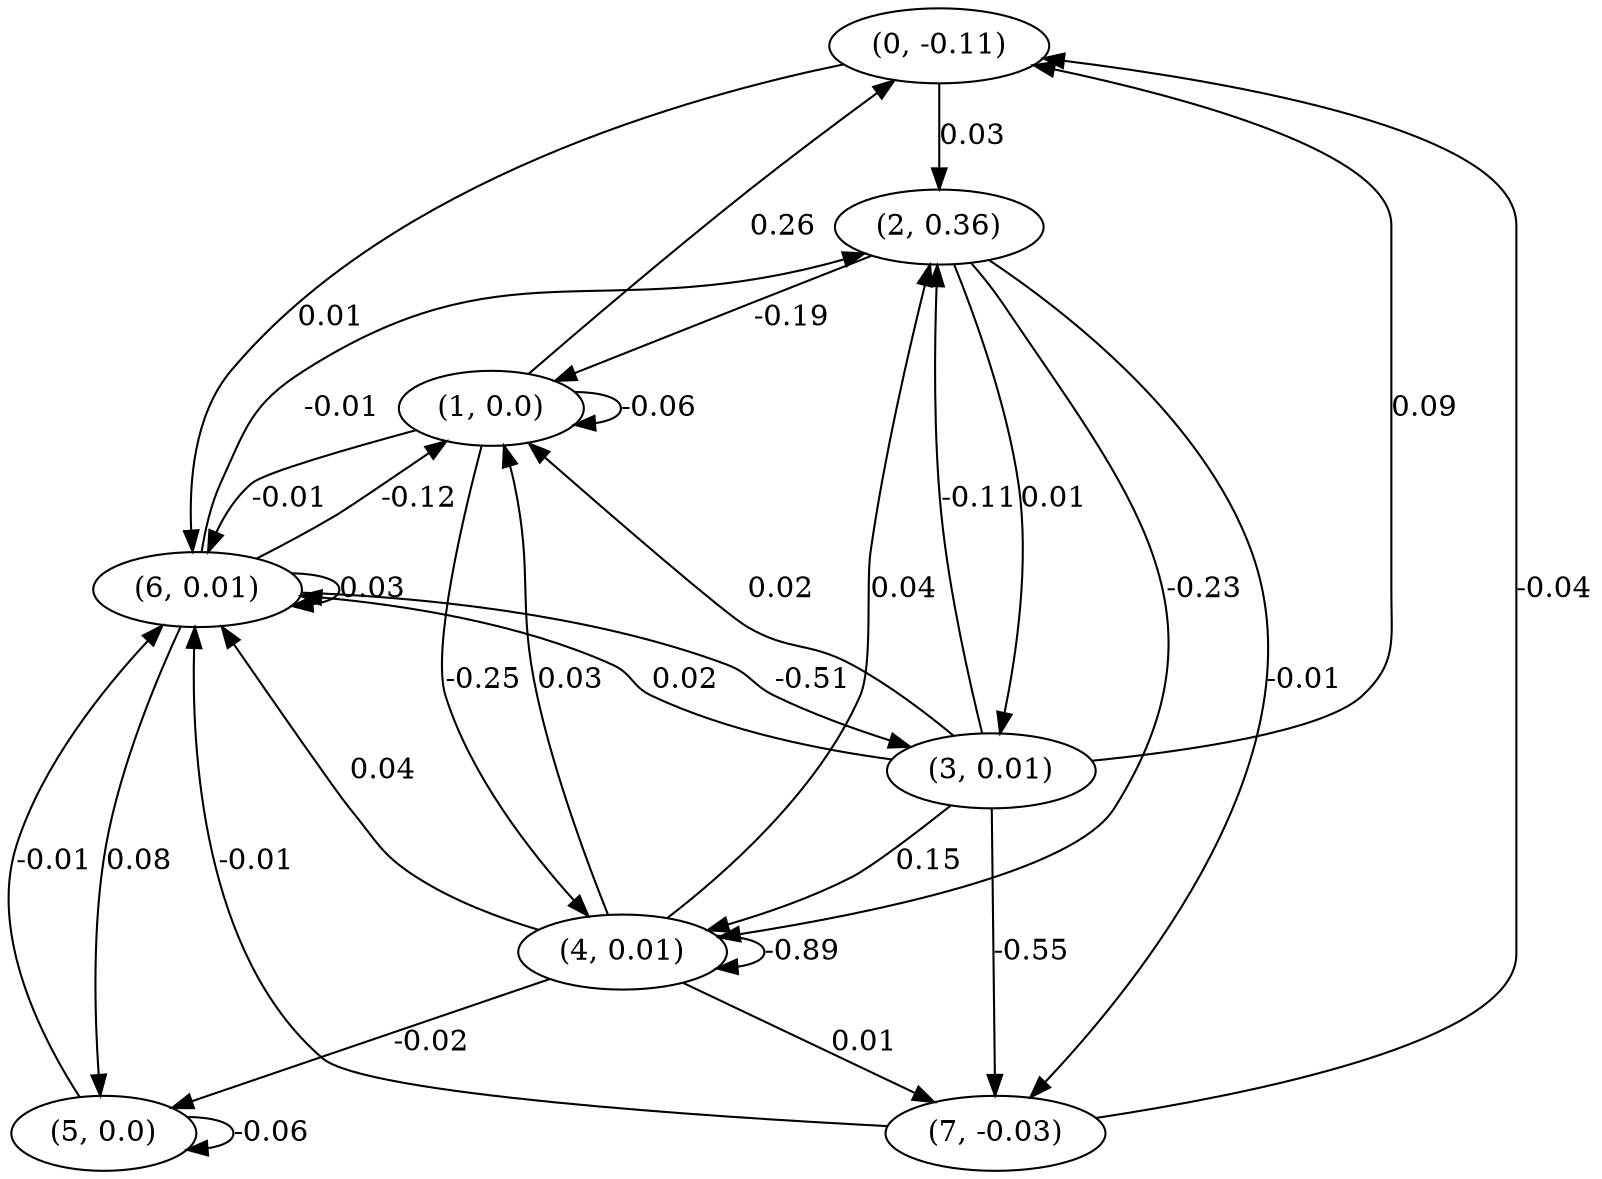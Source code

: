 digraph {
    0 [ label = "(0, -0.11)" ]
    1 [ label = "(1, 0.0)" ]
    2 [ label = "(2, 0.36)" ]
    3 [ label = "(3, 0.01)" ]
    4 [ label = "(4, 0.01)" ]
    5 [ label = "(5, 0.0)" ]
    6 [ label = "(6, 0.01)" ]
    7 [ label = "(7, -0.03)" ]
    1 -> 1 [ label = "-0.06" ]
    4 -> 4 [ label = "-0.89" ]
    5 -> 5 [ label = "-0.06" ]
    6 -> 6 [ label = "0.03" ]
    1 -> 0 [ label = "0.26" ]
    3 -> 0 [ label = "0.09" ]
    7 -> 0 [ label = "-0.04" ]
    2 -> 1 [ label = "-0.19" ]
    3 -> 1 [ label = "0.02" ]
    4 -> 1 [ label = "0.03" ]
    6 -> 1 [ label = "-0.12" ]
    0 -> 2 [ label = "0.03" ]
    3 -> 2 [ label = "-0.11" ]
    4 -> 2 [ label = "0.04" ]
    6 -> 2 [ label = "-0.01" ]
    2 -> 3 [ label = "0.01" ]
    6 -> 3 [ label = "-0.51" ]
    1 -> 4 [ label = "-0.25" ]
    2 -> 4 [ label = "-0.23" ]
    3 -> 4 [ label = "0.15" ]
    4 -> 5 [ label = "-0.02" ]
    6 -> 5 [ label = "0.08" ]
    0 -> 6 [ label = "0.01" ]
    1 -> 6 [ label = "-0.01" ]
    3 -> 6 [ label = "0.02" ]
    4 -> 6 [ label = "0.04" ]
    5 -> 6 [ label = "-0.01" ]
    7 -> 6 [ label = "-0.01" ]
    2 -> 7 [ label = "-0.01" ]
    3 -> 7 [ label = "-0.55" ]
    4 -> 7 [ label = "0.01" ]
}


